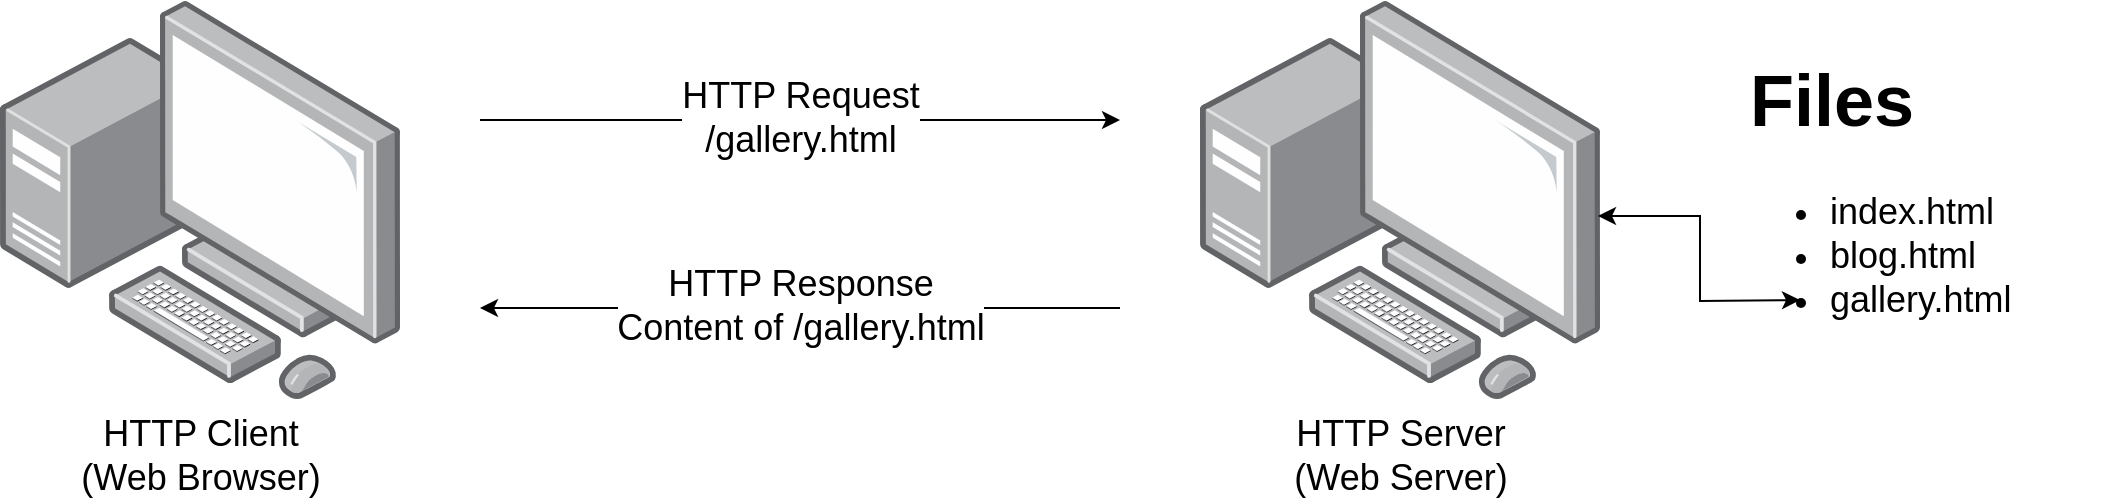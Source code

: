 <mxfile version="20.2.8" type="device"><diagram id="TafvfTGsf6afgZpbGeuC" name="Page-1"><mxGraphModel dx="1229" dy="913" grid="1" gridSize="10" guides="1" tooltips="1" connect="1" arrows="1" fold="1" page="1" pageScale="1" pageWidth="1169" pageHeight="827" math="0" shadow="0"><root><mxCell id="0"/><mxCell id="1" parent="0"/><mxCell id="Dg_-viMqnA2GLf18fslc-1" value="HTTP Client&lt;br style=&quot;font-size: 18px;&quot;&gt;(Web Browser)" style="points=[];aspect=fixed;html=1;align=center;shadow=0;dashed=0;image;image=img/lib/allied_telesis/computer_and_terminals/Personal_Computer_with_Server.svg;fontSize=18;" parent="1" vertex="1"><mxGeometry x="140" y="260" width="200" height="200" as="geometry"/></mxCell><mxCell id="Dg_-viMqnA2GLf18fslc-3" value="HTTP Server&lt;br style=&quot;font-size: 18px;&quot;&gt;(Web Server)" style="points=[];aspect=fixed;html=1;align=center;shadow=0;dashed=0;image;image=img/lib/allied_telesis/computer_and_terminals/Personal_Computer_with_Server.svg;fontSize=18;" parent="1" vertex="1"><mxGeometry x="740" y="260" width="200" height="200" as="geometry"/></mxCell><mxCell id="Dg_-viMqnA2GLf18fslc-5" value="" style="endArrow=classic;html=1;rounded=0;fontSize=18;" parent="1" edge="1"><mxGeometry width="50" height="50" relative="1" as="geometry"><mxPoint x="380" y="320" as="sourcePoint"/><mxPoint x="700" y="320" as="targetPoint"/></mxGeometry></mxCell><mxCell id="Dg_-viMqnA2GLf18fslc-6" value="HTTP Request&lt;br&gt;/gallery.html" style="edgeLabel;html=1;align=center;verticalAlign=middle;resizable=0;points=[];fontSize=18;" parent="Dg_-viMqnA2GLf18fslc-5" vertex="1" connectable="0"><mxGeometry x="-0.237" y="1" relative="1" as="geometry"><mxPoint x="38" as="offset"/></mxGeometry></mxCell><mxCell id="Dg_-viMqnA2GLf18fslc-7" value="" style="endArrow=none;html=1;rounded=0;fontSize=18;startArrow=classic;startFill=1;endFill=0;" parent="1" edge="1"><mxGeometry width="50" height="50" relative="1" as="geometry"><mxPoint x="380" y="414" as="sourcePoint"/><mxPoint x="700" y="414" as="targetPoint"/></mxGeometry></mxCell><mxCell id="Dg_-viMqnA2GLf18fslc-8" value="HTTP Response&lt;br&gt;Content of /gallery.html" style="edgeLabel;html=1;align=center;verticalAlign=middle;resizable=0;points=[];fontSize=18;" parent="Dg_-viMqnA2GLf18fslc-7" vertex="1" connectable="0"><mxGeometry x="-0.237" y="1" relative="1" as="geometry"><mxPoint x="38" as="offset"/></mxGeometry></mxCell><mxCell id="NDc6hVwTKB54H2mJOqno-1" value="&lt;h1&gt;Files&lt;/h1&gt;&lt;div&gt;&lt;ul&gt;&lt;li&gt;index.html&lt;/li&gt;&lt;li&gt;blog.html&lt;/li&gt;&lt;li&gt;gallery.html&lt;/li&gt;&lt;/ul&gt;&lt;/div&gt;" style="text;html=1;strokeColor=none;fillColor=none;spacing=5;spacingTop=-20;whiteSpace=wrap;overflow=hidden;rounded=0;fontSize=18;" vertex="1" parent="1"><mxGeometry x="1010" y="275" width="190" height="170" as="geometry"/></mxCell><mxCell id="NDc6hVwTKB54H2mJOqno-3" value="" style="endArrow=classic;html=1;rounded=0;fontSize=18;exitX=0.995;exitY=0.54;exitDx=0;exitDy=0;exitPerimeter=0;startArrow=classic;startFill=1;edgeStyle=orthogonalEdgeStyle;" edge="1" parent="1" source="Dg_-viMqnA2GLf18fslc-3"><mxGeometry width="50" height="50" relative="1" as="geometry"><mxPoint x="990" y="610" as="sourcePoint"/><mxPoint x="1040" y="410" as="targetPoint"/></mxGeometry></mxCell></root></mxGraphModel></diagram></mxfile>